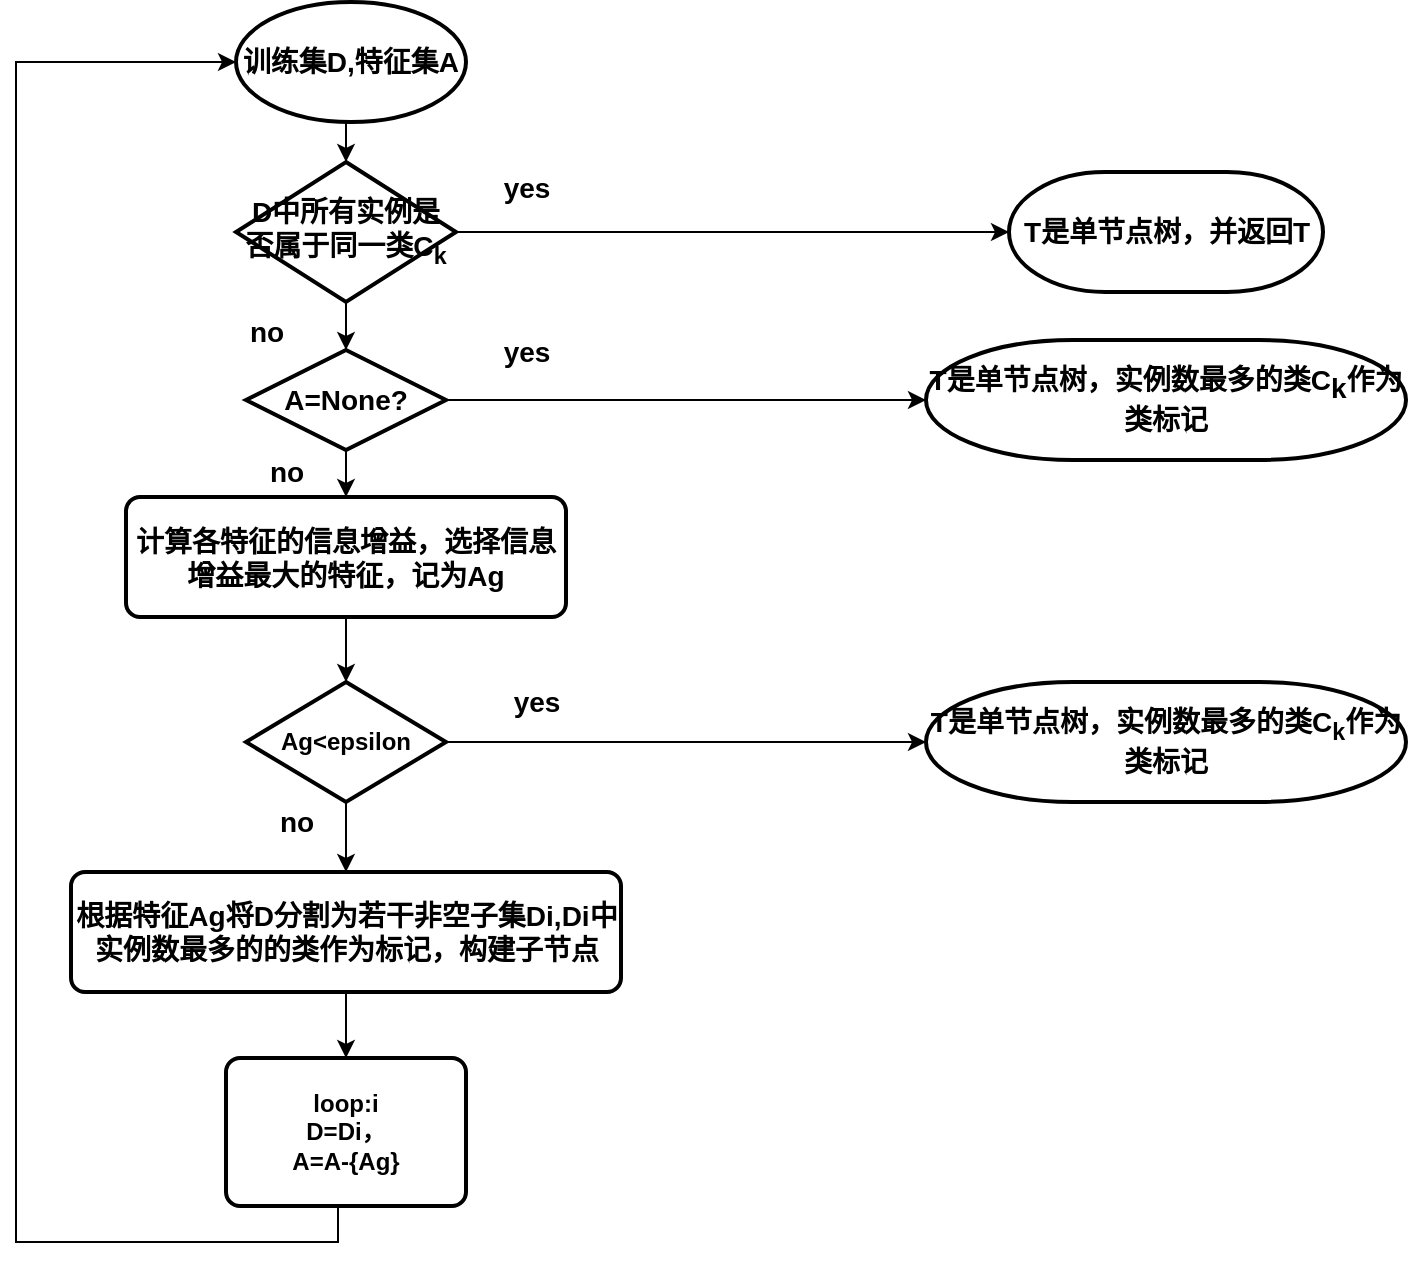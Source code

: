 <mxfile version="11.0.1" type="github"><diagram id="VJaUw3WXLHTohFeyrds8" name="Page-1"><mxGraphModel dx="942" dy="535" grid="1" gridSize="10" guides="1" tooltips="1" connect="1" arrows="1" fold="1" page="1" pageScale="1" pageWidth="827" pageHeight="1169" math="0" shadow="0"><root><mxCell id="0"/><mxCell id="1" parent="0"/><mxCell id="h0UQ5YF7VgAzWwmeKkdB-5" style="edgeStyle=orthogonalEdgeStyle;rounded=0;orthogonalLoop=1;jettySize=auto;html=1;exitX=0.5;exitY=1;exitDx=0;exitDy=0;exitPerimeter=0;entryX=0.5;entryY=0;entryDx=0;entryDy=0;entryPerimeter=0;" parent="1" source="h0UQ5YF7VgAzWwmeKkdB-1" target="h0UQ5YF7VgAzWwmeKkdB-2" edge="1"><mxGeometry relative="1" as="geometry"/></mxCell><mxCell id="h0UQ5YF7VgAzWwmeKkdB-1" value="&lt;b style=&quot;font-size: 14px;&quot;&gt;训练集D,特征集A&lt;/b&gt;" style="strokeWidth=2;html=1;shape=mxgraph.flowchart.start_1;whiteSpace=wrap;fontSize=14;" parent="1" vertex="1"><mxGeometry x="130" y="20" width="115" height="60" as="geometry"/></mxCell><mxCell id="h0UQ5YF7VgAzWwmeKkdB-4" style="edgeStyle=orthogonalEdgeStyle;rounded=0;orthogonalLoop=1;jettySize=auto;html=1;" parent="1" source="h0UQ5YF7VgAzWwmeKkdB-2" target="h0UQ5YF7VgAzWwmeKkdB-3" edge="1"><mxGeometry relative="1" as="geometry"/></mxCell><mxCell id="h0UQ5YF7VgAzWwmeKkdB-14" style="edgeStyle=orthogonalEdgeStyle;rounded=0;orthogonalLoop=1;jettySize=auto;html=1;exitX=0.5;exitY=1;exitDx=0;exitDy=0;exitPerimeter=0;entryX=0.5;entryY=0;entryDx=0;entryDy=0;entryPerimeter=0;" parent="1" source="h0UQ5YF7VgAzWwmeKkdB-2" target="h0UQ5YF7VgAzWwmeKkdB-6" edge="1"><mxGeometry relative="1" as="geometry"/></mxCell><mxCell id="h0UQ5YF7VgAzWwmeKkdB-2" value="&lt;b style=&quot;font-size: 14px&quot;&gt;D中所有实例是否属于同一类C&lt;sub&gt;k&lt;/sub&gt;&lt;/b&gt;" style="strokeWidth=2;html=1;shape=mxgraph.flowchart.decision;whiteSpace=wrap;" parent="1" vertex="1"><mxGeometry x="130" y="100" width="110" height="70" as="geometry"/></mxCell><mxCell id="h0UQ5YF7VgAzWwmeKkdB-3" value="&lt;b style=&quot;font-size: 14px;&quot;&gt;T是单节点树，并返回T&lt;/b&gt;" style="strokeWidth=2;html=1;shape=mxgraph.flowchart.terminator;whiteSpace=wrap;fontSize=14;" parent="1" vertex="1"><mxGeometry x="516.5" y="105" width="157" height="60" as="geometry"/></mxCell><mxCell id="h0UQ5YF7VgAzWwmeKkdB-15" style="edgeStyle=orthogonalEdgeStyle;rounded=0;orthogonalLoop=1;jettySize=auto;html=1;exitX=0.5;exitY=1;exitDx=0;exitDy=0;exitPerimeter=0;entryX=0.5;entryY=0;entryDx=0;entryDy=0;" parent="1" source="h0UQ5YF7VgAzWwmeKkdB-6" target="h0UQ5YF7VgAzWwmeKkdB-8" edge="1"><mxGeometry relative="1" as="geometry"/></mxCell><mxCell id="h0UQ5YF7VgAzWwmeKkdB-19" style="edgeStyle=orthogonalEdgeStyle;rounded=0;orthogonalLoop=1;jettySize=auto;html=1;exitX=1;exitY=0.5;exitDx=0;exitDy=0;exitPerimeter=0;entryX=0;entryY=0.5;entryDx=0;entryDy=0;entryPerimeter=0;" parent="1" source="h0UQ5YF7VgAzWwmeKkdB-6" target="h0UQ5YF7VgAzWwmeKkdB-7" edge="1"><mxGeometry relative="1" as="geometry"/></mxCell><mxCell id="h0UQ5YF7VgAzWwmeKkdB-6" value="&lt;b&gt;&lt;font style=&quot;font-size: 14px&quot;&gt;A=None?&lt;/font&gt;&lt;/b&gt;" style="strokeWidth=2;html=1;shape=mxgraph.flowchart.decision;whiteSpace=wrap;" parent="1" vertex="1"><mxGeometry x="135" y="194" width="100" height="50" as="geometry"/></mxCell><mxCell id="h0UQ5YF7VgAzWwmeKkdB-7" value="&lt;b style=&quot;font-size: 14px;&quot;&gt;T是单节点树，实例数最多的类C&lt;sub style=&quot;font-size: 14px;&quot;&gt;k&lt;/sub&gt;作为类标记&lt;/b&gt;" style="strokeWidth=2;html=1;shape=mxgraph.flowchart.terminator;whiteSpace=wrap;fontSize=14;" parent="1" vertex="1"><mxGeometry x="475" y="189" width="240" height="60" as="geometry"/></mxCell><mxCell id="h0UQ5YF7VgAzWwmeKkdB-16" style="edgeStyle=orthogonalEdgeStyle;rounded=0;orthogonalLoop=1;jettySize=auto;html=1;exitX=0.5;exitY=1;exitDx=0;exitDy=0;entryX=0.5;entryY=0;entryDx=0;entryDy=0;entryPerimeter=0;" parent="1" source="h0UQ5YF7VgAzWwmeKkdB-8" target="h0UQ5YF7VgAzWwmeKkdB-9" edge="1"><mxGeometry relative="1" as="geometry"/></mxCell><mxCell id="h0UQ5YF7VgAzWwmeKkdB-8" value="&lt;b&gt;&lt;font style=&quot;font-size: 14px&quot;&gt;计算各特征的信息增益，选择信息增益最大的特征，记为Ag&lt;/font&gt;&lt;/b&gt;" style="rounded=1;whiteSpace=wrap;html=1;absoluteArcSize=1;arcSize=14;strokeWidth=2;" parent="1" vertex="1"><mxGeometry x="75" y="267.5" width="220" height="60" as="geometry"/></mxCell><mxCell id="h0UQ5YF7VgAzWwmeKkdB-17" style="edgeStyle=orthogonalEdgeStyle;rounded=0;orthogonalLoop=1;jettySize=auto;html=1;exitX=0.5;exitY=1;exitDx=0;exitDy=0;exitPerimeter=0;entryX=0.5;entryY=0;entryDx=0;entryDy=0;" parent="1" source="h0UQ5YF7VgAzWwmeKkdB-9" target="h0UQ5YF7VgAzWwmeKkdB-11" edge="1"><mxGeometry relative="1" as="geometry"/></mxCell><mxCell id="h0UQ5YF7VgAzWwmeKkdB-20" style="edgeStyle=orthogonalEdgeStyle;rounded=0;orthogonalLoop=1;jettySize=auto;html=1;exitX=1;exitY=0.5;exitDx=0;exitDy=0;exitPerimeter=0;entryX=0;entryY=0.5;entryDx=0;entryDy=0;entryPerimeter=0;" parent="1" source="h0UQ5YF7VgAzWwmeKkdB-9" target="h0UQ5YF7VgAzWwmeKkdB-10" edge="1"><mxGeometry relative="1" as="geometry"/></mxCell><mxCell id="h0UQ5YF7VgAzWwmeKkdB-9" value="&lt;b&gt;Ag&amp;lt;epsilon&lt;/b&gt;" style="strokeWidth=2;html=1;shape=mxgraph.flowchart.decision;whiteSpace=wrap;" parent="1" vertex="1"><mxGeometry x="135" y="360" width="100" height="60" as="geometry"/></mxCell><mxCell id="h0UQ5YF7VgAzWwmeKkdB-10" value="&lt;b style=&quot;font-size: 14px&quot;&gt;T是单节点树，实例数最多的类C&lt;sub&gt;k&lt;/sub&gt;作为类标记&lt;/b&gt;" style="strokeWidth=2;html=1;shape=mxgraph.flowchart.terminator;whiteSpace=wrap;" parent="1" vertex="1"><mxGeometry x="475" y="360" width="240" height="60" as="geometry"/></mxCell><mxCell id="h0UQ5YF7VgAzWwmeKkdB-18" style="edgeStyle=orthogonalEdgeStyle;rounded=0;orthogonalLoop=1;jettySize=auto;html=1;exitX=0.5;exitY=1;exitDx=0;exitDy=0;" parent="1" source="h0UQ5YF7VgAzWwmeKkdB-11" target="h0UQ5YF7VgAzWwmeKkdB-12" edge="1"><mxGeometry relative="1" as="geometry"/></mxCell><mxCell id="h0UQ5YF7VgAzWwmeKkdB-11" value="&lt;b&gt;&lt;font style=&quot;font-size: 14px&quot;&gt;根据特征Ag将D分割为若干非空子集Di,Di中实例数最多的的类作为标记，构建子节点&lt;/font&gt;&lt;/b&gt;" style="rounded=1;whiteSpace=wrap;html=1;absoluteArcSize=1;arcSize=14;strokeWidth=2;" parent="1" vertex="1"><mxGeometry x="47.5" y="455" width="275" height="60" as="geometry"/></mxCell><mxCell id="h0UQ5YF7VgAzWwmeKkdB-13" style="edgeStyle=orthogonalEdgeStyle;rounded=0;orthogonalLoop=1;jettySize=auto;html=1;entryX=0;entryY=0.5;entryDx=0;entryDy=0;entryPerimeter=0;" parent="1" source="h0UQ5YF7VgAzWwmeKkdB-12" target="h0UQ5YF7VgAzWwmeKkdB-1" edge="1"><mxGeometry relative="1" as="geometry"><Array as="points"><mxPoint x="181" y="640"/><mxPoint x="20" y="640"/><mxPoint x="20" y="50"/></Array></mxGeometry></mxCell><mxCell id="h0UQ5YF7VgAzWwmeKkdB-12" value="&lt;b&gt;loop:i&lt;br&gt;D=Di，&lt;br&gt;A=A-{Ag}&lt;/b&gt;" style="rounded=1;whiteSpace=wrap;html=1;absoluteArcSize=1;arcSize=14;strokeWidth=2;" parent="1" vertex="1"><mxGeometry x="125" y="548" width="120" height="74" as="geometry"/></mxCell><mxCell id="3wylxloUq5x46APIV4wr-1" value="&lt;b&gt;yes&lt;/b&gt;" style="text;html=1;resizable=0;autosize=1;align=center;verticalAlign=middle;points=[];fillColor=none;strokeColor=none;rounded=0;fontSize=14;" vertex="1" parent="1"><mxGeometry x="255" y="102.5" width="40" height="20" as="geometry"/></mxCell><mxCell id="3wylxloUq5x46APIV4wr-2" value="&lt;b&gt;yes&lt;/b&gt;" style="text;html=1;resizable=0;autosize=1;align=center;verticalAlign=middle;points=[];fillColor=none;strokeColor=none;rounded=0;fontSize=14;" vertex="1" parent="1"><mxGeometry x="255" y="185" width="40" height="20" as="geometry"/></mxCell><mxCell id="3wylxloUq5x46APIV4wr-3" value="&lt;b&gt;yes&lt;/b&gt;" style="text;html=1;resizable=0;autosize=1;align=center;verticalAlign=middle;points=[];fillColor=none;strokeColor=none;rounded=0;fontSize=14;" vertex="1" parent="1"><mxGeometry x="260" y="360" width="40" height="20" as="geometry"/></mxCell><mxCell id="3wylxloUq5x46APIV4wr-4" value="&lt;b&gt;no&lt;/b&gt;" style="text;html=1;resizable=0;autosize=1;align=center;verticalAlign=middle;points=[];fillColor=none;strokeColor=none;rounded=0;fontSize=14;" vertex="1" parent="1"><mxGeometry x="130" y="175" width="30" height="20" as="geometry"/></mxCell><mxCell id="3wylxloUq5x46APIV4wr-5" value="&lt;b&gt;no&lt;/b&gt;" style="text;html=1;resizable=0;autosize=1;align=center;verticalAlign=middle;points=[];fillColor=none;strokeColor=none;rounded=0;fontSize=14;" vertex="1" parent="1"><mxGeometry x="140" y="245" width="30" height="20" as="geometry"/></mxCell><mxCell id="3wylxloUq5x46APIV4wr-6" value="&lt;b&gt;no&lt;/b&gt;" style="text;html=1;resizable=0;autosize=1;align=center;verticalAlign=middle;points=[];fillColor=none;strokeColor=none;rounded=0;fontSize=14;" vertex="1" parent="1"><mxGeometry x="145" y="420" width="30" height="20" as="geometry"/></mxCell></root></mxGraphModel></diagram></mxfile>